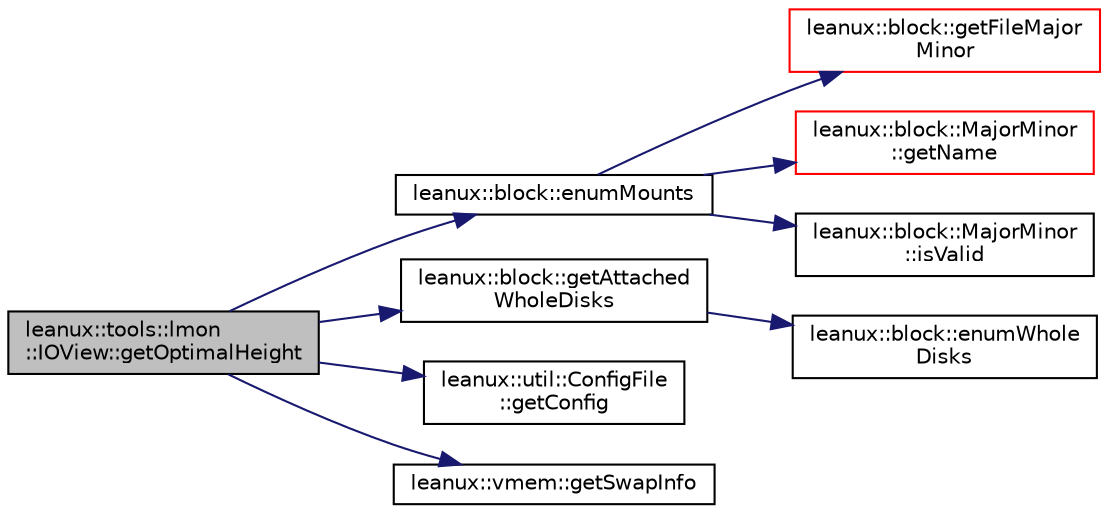 digraph "leanux::tools::lmon::IOView::getOptimalHeight"
{
 // LATEX_PDF_SIZE
  bgcolor="transparent";
  edge [fontname="Helvetica",fontsize="10",labelfontname="Helvetica",labelfontsize="10"];
  node [fontname="Helvetica",fontsize="10",shape=record];
  rankdir="LR";
  Node1 [label="leanux::tools::lmon\l::IOView::getOptimalHeight",height=0.2,width=0.4,color="black", fillcolor="grey75", style="filled", fontcolor="black",tooltip="provide the optimal height for the Header."];
  Node1 -> Node2 [color="midnightblue",fontsize="10",style="solid",fontname="Helvetica"];
  Node2 [label="leanux::block::enumMounts",height=0.2,width=0.4,color="black",URL="$namespaceleanux_1_1block.html#afaee6721d578e4e9ccbebb7dea5919a6",tooltip="Get a map of MajorMinor to MountInfo from /proc/mounts."];
  Node2 -> Node3 [color="midnightblue",fontsize="10",style="solid",fontname="Helvetica"];
  Node3 [label="leanux::block::getFileMajor\lMinor",height=0.2,width=0.4,color="red",URL="$namespaceleanux_1_1block.html#a12e7b3a8ce8e601504f25c9c3e2fa7f0",tooltip="get the MajorMinor for a device file or aliases to it, resolves the devicefile with realpath."];
  Node2 -> Node5 [color="midnightblue",fontsize="10",style="solid",fontname="Helvetica"];
  Node5 [label="leanux::block::MajorMinor\l::getName",height=0.2,width=0.4,color="red",URL="$classleanux_1_1block_1_1MajorMinor.html#a08c4dd48259318cfd77067e866e05e84",tooltip="get the device name for this MajorMinor."];
  Node2 -> Node9 [color="midnightblue",fontsize="10",style="solid",fontname="Helvetica"];
  Node9 [label="leanux::block::MajorMinor\l::isValid",height=0.2,width=0.4,color="black",URL="$classleanux_1_1block_1_1MajorMinor.html#a26905a16bdd3e525abb2ada713f80704",tooltip="Test MajorMinor validity."];
  Node1 -> Node10 [color="midnightblue",fontsize="10",style="solid",fontname="Helvetica"];
  Node10 [label="leanux::block::getAttached\lWholeDisks",height=0.2,width=0.4,color="black",URL="$namespaceleanux_1_1block.html#a7a67938374b78be3e0d9777ae699cdb0",tooltip="Get the number of attached whole disks."];
  Node10 -> Node11 [color="midnightblue",fontsize="10",style="solid",fontname="Helvetica"];
  Node11 [label="leanux::block::enumWhole\lDisks",height=0.2,width=0.4,color="black",URL="$namespaceleanux_1_1block.html#ac08a21002b48cb1bbfaf8d77b4aac5f6",tooltip="get a list of whole disks (exclude partitions)."];
  Node1 -> Node12 [color="midnightblue",fontsize="10",style="solid",fontname="Helvetica"];
  Node12 [label="leanux::util::ConfigFile\l::getConfig",height=0.2,width=0.4,color="black",URL="$classleanux_1_1util_1_1ConfigFile.html#a8cef175948cd9727c732de3a605c99ba",tooltip="Get the ConfigurationFile object for the appname, or construct one if it does not exist."];
  Node1 -> Node13 [color="midnightblue",fontsize="10",style="solid",fontname="Helvetica"];
  Node13 [label="leanux::vmem::getSwapInfo",height=0.2,width=0.4,color="black",URL="$namespaceleanux_1_1vmem.html#aabc162dbfa4e98a5d1bf2571ba58de88",tooltip="Get a std::list of SwapInfo swap spaces."];
}

